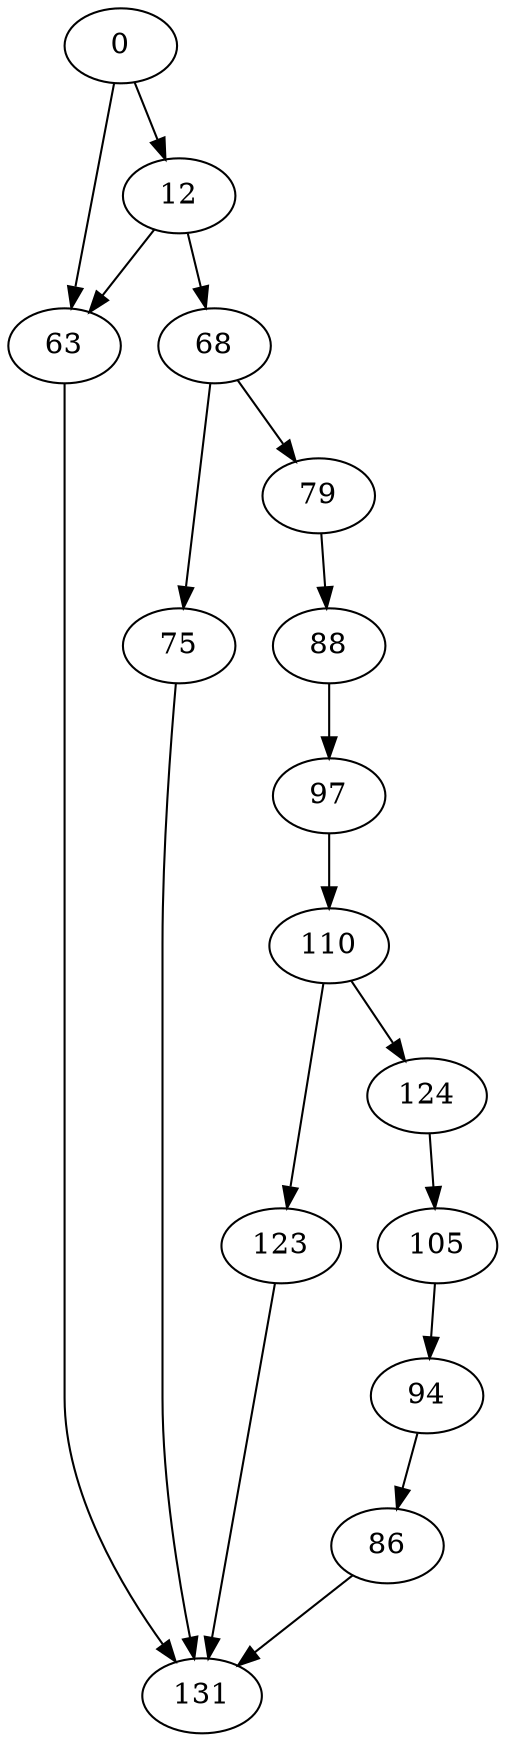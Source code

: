digraph {
	0 [label=0]
	12 [label=12]
	63 [label=63]
	68 [label=68]
	75 [label=75]
	79 [label=79]
	86 [label=86]
	88 [label=88]
	94 [label=94]
	97 [label=97]
	105 [label=105]
	110 [label=110]
	123 [label=123]
	124 [label=124]
	131 [label=131]
	0 -> 12
	0 -> 63
	12 -> 68
	12 -> 63
	63 -> 131
	68 -> 75
	68 -> 79
	75 -> 131
	79 -> 88
	86 -> 131
	88 -> 97
	94 -> 86
	97 -> 110
	105 -> 94
	110 -> 123
	110 -> 124
	123 -> 131
	124 -> 105
}
